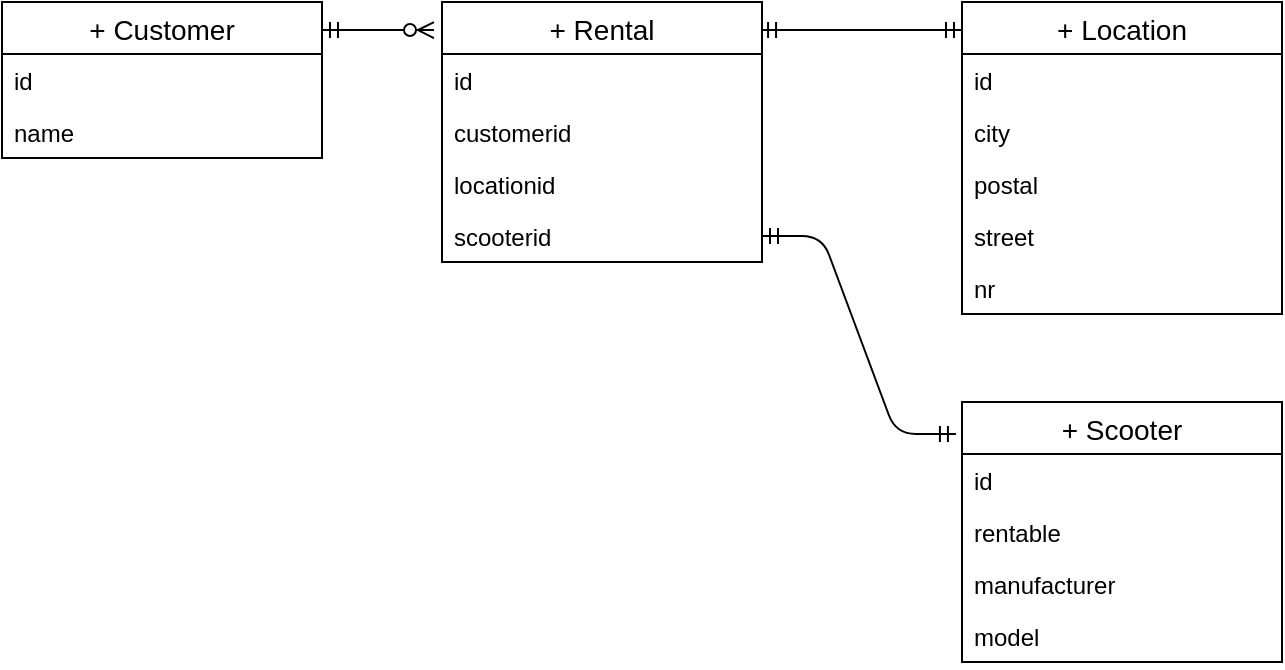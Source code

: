 <mxfile version="13.1.14" type="device"><diagram id="RD54OATHttDz0MbPAQnd" name="Page-1"><mxGraphModel dx="1422" dy="772" grid="1" gridSize="10" guides="1" tooltips="1" connect="1" arrows="1" fold="1" page="1" pageScale="1" pageWidth="827" pageHeight="1169" math="0" shadow="0"><root><mxCell id="0"/><mxCell id="1" parent="0"/><mxCell id="YhPpe_puAhch56gvUn6D-50" value="+ Customer" style="swimlane;fontStyle=0;childLayout=stackLayout;horizontal=1;startSize=26;horizontalStack=0;resizeParent=1;resizeParentMax=0;resizeLast=0;collapsible=1;marginBottom=0;align=center;fontSize=14;" vertex="1" parent="1"><mxGeometry x="40" y="40" width="160" height="78" as="geometry"/></mxCell><mxCell id="YhPpe_puAhch56gvUn6D-51" value="id" style="text;strokeColor=none;fillColor=none;spacingLeft=4;spacingRight=4;overflow=hidden;rotatable=0;points=[[0,0.5],[1,0.5]];portConstraint=eastwest;fontSize=12;" vertex="1" parent="YhPpe_puAhch56gvUn6D-50"><mxGeometry y="26" width="160" height="26" as="geometry"/></mxCell><mxCell id="YhPpe_puAhch56gvUn6D-52" value="name" style="text;strokeColor=none;fillColor=none;spacingLeft=4;spacingRight=4;overflow=hidden;rotatable=0;points=[[0,0.5],[1,0.5]];portConstraint=eastwest;fontSize=12;" vertex="1" parent="YhPpe_puAhch56gvUn6D-50"><mxGeometry y="52" width="160" height="26" as="geometry"/></mxCell><mxCell id="YhPpe_puAhch56gvUn6D-66" value="" style="edgeStyle=entityRelationEdgeStyle;fontSize=12;html=1;endArrow=ERmandOne;startArrow=ERmandOne;exitX=0.994;exitY=0.108;exitDx=0;exitDy=0;exitPerimeter=0;entryX=0;entryY=0.09;entryDx=0;entryDy=0;entryPerimeter=0;" edge="1" parent="1" source="YhPpe_puAhch56gvUn6D-54" target="YhPpe_puAhch56gvUn6D-44"><mxGeometry width="100" height="100" relative="1" as="geometry"><mxPoint x="480" y="180" as="sourcePoint"/><mxPoint x="560" y="70" as="targetPoint"/></mxGeometry></mxCell><mxCell id="YhPpe_puAhch56gvUn6D-44" value="+ Location" style="swimlane;fontStyle=0;childLayout=stackLayout;horizontal=1;startSize=26;horizontalStack=0;resizeParent=1;resizeParentMax=0;resizeLast=0;collapsible=1;marginBottom=0;align=center;fontSize=14;" vertex="1" parent="1"><mxGeometry x="520" y="40" width="160" height="156" as="geometry"/></mxCell><mxCell id="YhPpe_puAhch56gvUn6D-45" value="id" style="text;strokeColor=none;fillColor=none;spacingLeft=4;spacingRight=4;overflow=hidden;rotatable=0;points=[[0,0.5],[1,0.5]];portConstraint=eastwest;fontSize=12;" vertex="1" parent="YhPpe_puAhch56gvUn6D-44"><mxGeometry y="26" width="160" height="26" as="geometry"/></mxCell><mxCell id="YhPpe_puAhch56gvUn6D-46" value="city" style="text;strokeColor=none;fillColor=none;spacingLeft=4;spacingRight=4;overflow=hidden;rotatable=0;points=[[0,0.5],[1,0.5]];portConstraint=eastwest;fontSize=12;" vertex="1" parent="YhPpe_puAhch56gvUn6D-44"><mxGeometry y="52" width="160" height="26" as="geometry"/></mxCell><mxCell id="YhPpe_puAhch56gvUn6D-58" value="postal" style="text;strokeColor=none;fillColor=none;spacingLeft=4;spacingRight=4;overflow=hidden;rotatable=0;points=[[0,0.5],[1,0.5]];portConstraint=eastwest;fontSize=12;" vertex="1" parent="YhPpe_puAhch56gvUn6D-44"><mxGeometry y="78" width="160" height="26" as="geometry"/></mxCell><mxCell id="YhPpe_puAhch56gvUn6D-47" value="street" style="text;strokeColor=none;fillColor=none;spacingLeft=4;spacingRight=4;overflow=hidden;rotatable=0;points=[[0,0.5],[1,0.5]];portConstraint=eastwest;fontSize=12;" vertex="1" parent="YhPpe_puAhch56gvUn6D-44"><mxGeometry y="104" width="160" height="26" as="geometry"/></mxCell><mxCell id="YhPpe_puAhch56gvUn6D-48" value="nr" style="text;strokeColor=none;fillColor=none;spacingLeft=4;spacingRight=4;overflow=hidden;rotatable=0;points=[[0,0.5],[1,0.5]];portConstraint=eastwest;fontSize=12;" vertex="1" parent="YhPpe_puAhch56gvUn6D-44"><mxGeometry y="130" width="160" height="26" as="geometry"/></mxCell><mxCell id="YhPpe_puAhch56gvUn6D-67" value="" style="edgeStyle=entityRelationEdgeStyle;fontSize=12;html=1;endArrow=ERmandOne;startArrow=ERmandOne;entryX=-0.019;entryY=0.123;entryDx=0;entryDy=0;entryPerimeter=0;exitX=1;exitY=0.5;exitDx=0;exitDy=0;" edge="1" parent="1" source="YhPpe_puAhch56gvUn6D-57" target="YhPpe_puAhch56gvUn6D-20"><mxGeometry width="100" height="100" relative="1" as="geometry"><mxPoint x="300" y="340" as="sourcePoint"/><mxPoint x="400" y="240" as="targetPoint"/></mxGeometry></mxCell><mxCell id="YhPpe_puAhch56gvUn6D-68" value="" style="edgeStyle=entityRelationEdgeStyle;fontSize=12;html=1;endArrow=ERzeroToMany;startArrow=ERmandOne;exitX=1;exitY=0.179;exitDx=0;exitDy=0;exitPerimeter=0;entryX=-0.025;entryY=0.108;entryDx=0;entryDy=0;entryPerimeter=0;" edge="1" parent="1" source="YhPpe_puAhch56gvUn6D-50" target="YhPpe_puAhch56gvUn6D-54"><mxGeometry width="100" height="100" relative="1" as="geometry"><mxPoint x="180" y="270" as="sourcePoint"/><mxPoint x="239" y="100" as="targetPoint"/></mxGeometry></mxCell><mxCell id="YhPpe_puAhch56gvUn6D-54" value="+ Rental" style="swimlane;fontStyle=0;childLayout=stackLayout;horizontal=1;startSize=26;horizontalStack=0;resizeParent=1;resizeParentMax=0;resizeLast=0;collapsible=1;marginBottom=0;align=center;fontSize=14;" vertex="1" parent="1"><mxGeometry x="260" y="40" width="160" height="130" as="geometry"/></mxCell><mxCell id="YhPpe_puAhch56gvUn6D-55" value="id" style="text;strokeColor=none;fillColor=none;spacingLeft=4;spacingRight=4;overflow=hidden;rotatable=0;points=[[0,0.5],[1,0.5]];portConstraint=eastwest;fontSize=12;" vertex="1" parent="YhPpe_puAhch56gvUn6D-54"><mxGeometry y="26" width="160" height="26" as="geometry"/></mxCell><mxCell id="YhPpe_puAhch56gvUn6D-56" value="customerid" style="text;strokeColor=none;fillColor=none;spacingLeft=4;spacingRight=4;overflow=hidden;rotatable=0;points=[[0,0.5],[1,0.5]];portConstraint=eastwest;fontSize=12;" vertex="1" parent="YhPpe_puAhch56gvUn6D-54"><mxGeometry y="52" width="160" height="26" as="geometry"/></mxCell><mxCell id="YhPpe_puAhch56gvUn6D-65" value="locationid" style="text;strokeColor=none;fillColor=none;spacingLeft=4;spacingRight=4;overflow=hidden;rotatable=0;points=[[0,0.5],[1,0.5]];portConstraint=eastwest;fontSize=12;" vertex="1" parent="YhPpe_puAhch56gvUn6D-54"><mxGeometry y="78" width="160" height="26" as="geometry"/></mxCell><mxCell id="YhPpe_puAhch56gvUn6D-57" value="scooterid" style="text;strokeColor=none;fillColor=none;spacingLeft=4;spacingRight=4;overflow=hidden;rotatable=0;points=[[0,0.5],[1,0.5]];portConstraint=eastwest;fontSize=12;" vertex="1" parent="YhPpe_puAhch56gvUn6D-54"><mxGeometry y="104" width="160" height="26" as="geometry"/></mxCell><mxCell id="YhPpe_puAhch56gvUn6D-20" value="+ Scooter" style="swimlane;fontStyle=0;childLayout=stackLayout;horizontal=1;startSize=26;horizontalStack=0;resizeParent=1;resizeParentMax=0;resizeLast=0;collapsible=1;marginBottom=0;align=center;fontSize=14;" vertex="1" parent="1"><mxGeometry x="520" y="240" width="160" height="130" as="geometry"/></mxCell><mxCell id="YhPpe_puAhch56gvUn6D-21" value="id" style="text;strokeColor=none;fillColor=none;spacingLeft=4;spacingRight=4;overflow=hidden;rotatable=0;points=[[0,0.5],[1,0.5]];portConstraint=eastwest;fontSize=12;" vertex="1" parent="YhPpe_puAhch56gvUn6D-20"><mxGeometry y="26" width="160" height="26" as="geometry"/></mxCell><mxCell id="YhPpe_puAhch56gvUn6D-43" value="rentable" style="text;strokeColor=none;fillColor=none;spacingLeft=4;spacingRight=4;overflow=hidden;rotatable=0;points=[[0,0.5],[1,0.5]];portConstraint=eastwest;fontSize=12;" vertex="1" parent="YhPpe_puAhch56gvUn6D-20"><mxGeometry y="52" width="160" height="26" as="geometry"/></mxCell><mxCell id="YhPpe_puAhch56gvUn6D-22" value="manufacturer" style="text;strokeColor=none;fillColor=none;spacingLeft=4;spacingRight=4;overflow=hidden;rotatable=0;points=[[0,0.5],[1,0.5]];portConstraint=eastwest;fontSize=12;" vertex="1" parent="YhPpe_puAhch56gvUn6D-20"><mxGeometry y="78" width="160" height="26" as="geometry"/></mxCell><mxCell id="YhPpe_puAhch56gvUn6D-23" value="model" style="text;strokeColor=none;fillColor=none;spacingLeft=4;spacingRight=4;overflow=hidden;rotatable=0;points=[[0,0.5],[1,0.5]];portConstraint=eastwest;fontSize=12;" vertex="1" parent="YhPpe_puAhch56gvUn6D-20"><mxGeometry y="104" width="160" height="26" as="geometry"/></mxCell></root></mxGraphModel></diagram></mxfile>